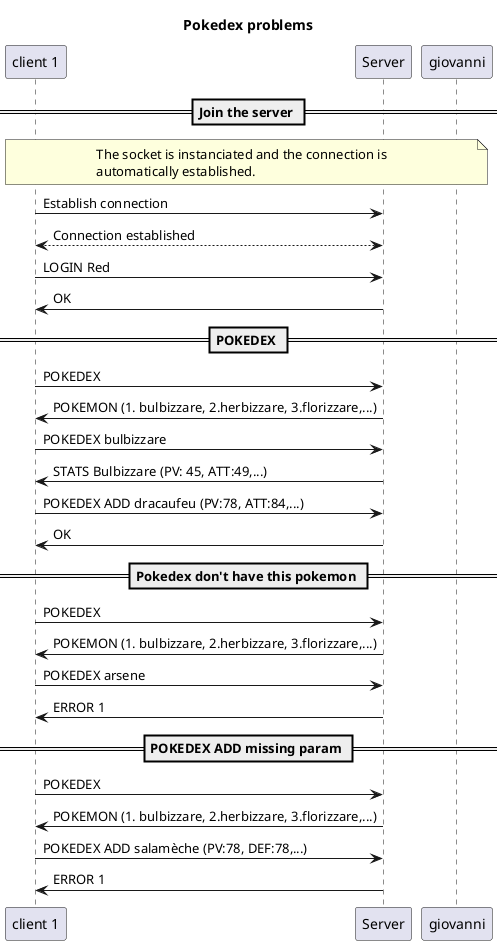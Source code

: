 @startuml PokedexProblems
title "Pokedex problems"

participant "client 1" as c1
participant "Server" as s

== Join the server ==

note over c1,giovanni
The socket is instanciated and the connection is
automatically established.
end note

c1->s : Establish connection
c1<-->s : Connection established

c1->s: LOGIN Red
s->c1: OK

== POKEDEX ==

c1->s: POKEDEX
s->c1: POKEMON (1. bulbizzare, 2.herbizzare, 3.florizzare,...)
c1->s: POKEDEX bulbizzare
s->c1: STATS Bulbizzare (PV: 45, ATT:49,...)

c1->s: POKEDEX ADD dracaufeu (PV:78, ATT:84,...)
s->c1: OK

== Pokedex don't have this pokemon ==

c1->s: POKEDEX
s->c1: POKEMON (1. bulbizzare, 2.herbizzare, 3.florizzare,...)
c1->s: POKEDEX arsene
s->c1: ERROR 1

== POKEDEX ADD missing param ==
c1->s: POKEDEX
s->c1: POKEMON (1. bulbizzare, 2.herbizzare, 3.florizzare,...)
c1->s: POKEDEX ADD salamèche (PV:78, DEF:78,...)
s->c1: ERROR 1


@enduml